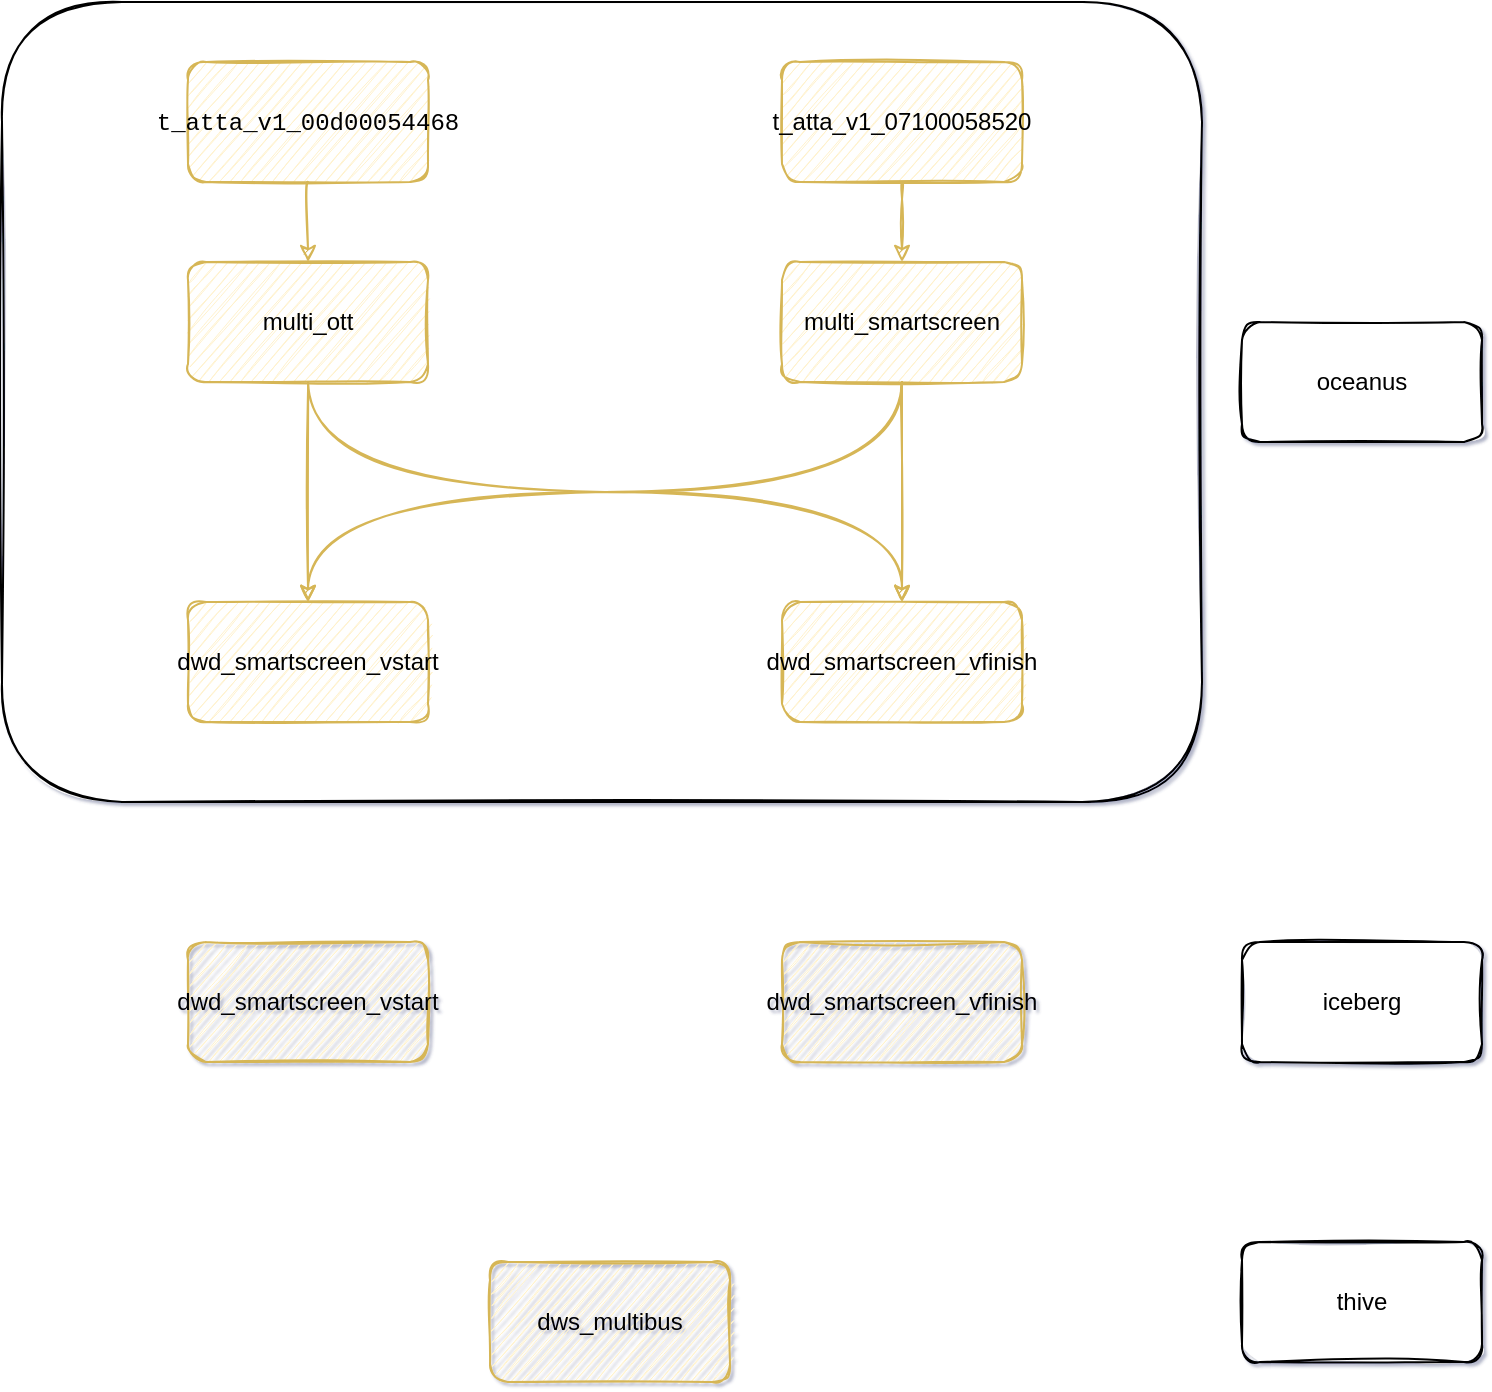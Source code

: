 <mxfile version="18.0.7" type="device"><diagram id="XGq7ZRDI4tb1W0BiQnJn" name="第 1 页"><mxGraphModel dx="1298" dy="834" grid="1" gridSize="10" guides="1" tooltips="1" connect="1" arrows="1" fold="1" page="1" pageScale="1" pageWidth="827" pageHeight="1169" background="#ffffff" math="0" shadow="1"><root><mxCell id="0"/><mxCell id="1" parent="0"/><mxCell id="FwaOlVb60ezt_Vb1DwMq-19" value="" style="rounded=1;whiteSpace=wrap;html=1;labelBackgroundColor=none;sketch=1;fontColor=#000000;" vertex="1" parent="1"><mxGeometry x="50" y="30" width="600" height="400" as="geometry"/></mxCell><mxCell id="FwaOlVb60ezt_Vb1DwMq-8" style="edgeStyle=orthogonalEdgeStyle;rounded=1;orthogonalLoop=1;jettySize=auto;html=1;exitX=0.5;exitY=1;exitDx=0;exitDy=0;sketch=1;curved=1;fillColor=#fff2cc;strokeColor=#d6b656;" edge="1" parent="1" source="FwaOlVb60ezt_Vb1DwMq-1" target="FwaOlVb60ezt_Vb1DwMq-7"><mxGeometry relative="1" as="geometry"/></mxCell><mxCell id="FwaOlVb60ezt_Vb1DwMq-9" style="edgeStyle=orthogonalEdgeStyle;rounded=1;orthogonalLoop=1;jettySize=auto;html=1;exitX=0.5;exitY=1;exitDx=0;exitDy=0;entryX=0.5;entryY=0;entryDx=0;entryDy=0;sketch=1;curved=1;fillColor=#fff2cc;strokeColor=#d6b656;" edge="1" parent="1" source="FwaOlVb60ezt_Vb1DwMq-1" target="FwaOlVb60ezt_Vb1DwMq-6"><mxGeometry relative="1" as="geometry"/></mxCell><mxCell id="FwaOlVb60ezt_Vb1DwMq-1" value="multi_ott" style="rounded=1;whiteSpace=wrap;html=1;sketch=1;fillColor=#fff2cc;strokeColor=#d6b656;" vertex="1" parent="1"><mxGeometry x="143" y="160" width="120" height="60" as="geometry"/></mxCell><mxCell id="FwaOlVb60ezt_Vb1DwMq-10" style="edgeStyle=orthogonalEdgeStyle;rounded=1;orthogonalLoop=1;jettySize=auto;html=1;exitX=0.5;exitY=1;exitDx=0;exitDy=0;sketch=1;curved=1;fillColor=#fff2cc;strokeColor=#d6b656;entryX=0.5;entryY=0;entryDx=0;entryDy=0;" edge="1" parent="1" source="FwaOlVb60ezt_Vb1DwMq-2" target="FwaOlVb60ezt_Vb1DwMq-6"><mxGeometry relative="1" as="geometry"><mxPoint x="240" y="290" as="targetPoint"/></mxGeometry></mxCell><mxCell id="FwaOlVb60ezt_Vb1DwMq-11" style="edgeStyle=orthogonalEdgeStyle;rounded=1;orthogonalLoop=1;jettySize=auto;html=1;exitX=0.5;exitY=1;exitDx=0;exitDy=0;entryX=0.5;entryY=0;entryDx=0;entryDy=0;sketch=1;curved=1;fillColor=#fff2cc;strokeColor=#d6b656;" edge="1" parent="1" source="FwaOlVb60ezt_Vb1DwMq-2" target="FwaOlVb60ezt_Vb1DwMq-7"><mxGeometry relative="1" as="geometry"/></mxCell><mxCell id="FwaOlVb60ezt_Vb1DwMq-2" value="multi_smartscreen" style="rounded=1;whiteSpace=wrap;html=1;sketch=1;fillColor=#fff2cc;strokeColor=#d6b656;" vertex="1" parent="1"><mxGeometry x="440" y="160" width="120" height="60" as="geometry"/></mxCell><mxCell id="FwaOlVb60ezt_Vb1DwMq-13" value="" style="edgeStyle=orthogonalEdgeStyle;rounded=1;orthogonalLoop=1;jettySize=auto;html=1;sketch=1;curved=1;fillColor=#fff2cc;strokeColor=#d6b656;" edge="1" parent="1" source="FwaOlVb60ezt_Vb1DwMq-3" target="FwaOlVb60ezt_Vb1DwMq-2"><mxGeometry relative="1" as="geometry"/></mxCell><mxCell id="FwaOlVb60ezt_Vb1DwMq-3" value="t_atta_v1_07100058520" style="rounded=1;whiteSpace=wrap;html=1;sketch=1;fillColor=#fff2cc;strokeColor=#d6b656;" vertex="1" parent="1"><mxGeometry x="440" y="60" width="120" height="60" as="geometry"/></mxCell><mxCell id="FwaOlVb60ezt_Vb1DwMq-12" value="" style="edgeStyle=orthogonalEdgeStyle;rounded=1;orthogonalLoop=1;jettySize=auto;html=1;sketch=1;curved=1;fillColor=#fff2cc;strokeColor=#d6b656;" edge="1" parent="1" source="FwaOlVb60ezt_Vb1DwMq-4" target="FwaOlVb60ezt_Vb1DwMq-1"><mxGeometry relative="1" as="geometry"/></mxCell><mxCell id="FwaOlVb60ezt_Vb1DwMq-4" value="&lt;div style=&quot;font-family: Menlo, Monaco, &amp;quot;Courier New&amp;quot;, monospace; line-height: 18px;&quot;&gt;t_atta_v1_00d00054468&lt;/div&gt;" style="rounded=1;whiteSpace=wrap;html=1;sketch=1;fillColor=#fff2cc;strokeColor=#d6b656;" vertex="1" parent="1"><mxGeometry x="143" y="60" width="120" height="60" as="geometry"/></mxCell><mxCell id="FwaOlVb60ezt_Vb1DwMq-6" value="dwd_smartscreen_vstart" style="rounded=1;whiteSpace=wrap;html=1;sketch=1;fillColor=#fff2cc;strokeColor=#d6b656;" vertex="1" parent="1"><mxGeometry x="143" y="330" width="120" height="60" as="geometry"/></mxCell><mxCell id="FwaOlVb60ezt_Vb1DwMq-7" value="dwd_smartscreen_vfinish" style="rounded=1;whiteSpace=wrap;html=1;sketch=1;fillColor=#fff2cc;strokeColor=#d6b656;" vertex="1" parent="1"><mxGeometry x="440" y="330" width="120" height="60" as="geometry"/></mxCell><mxCell id="FwaOlVb60ezt_Vb1DwMq-15" value="oceanus" style="rounded=1;whiteSpace=wrap;html=1;labelBackgroundColor=none;sketch=1;fontColor=#000000;" vertex="1" parent="1"><mxGeometry x="670" y="190" width="120" height="60" as="geometry"/></mxCell><mxCell id="FwaOlVb60ezt_Vb1DwMq-16" value="iceberg" style="rounded=1;whiteSpace=wrap;html=1;labelBackgroundColor=none;sketch=1;fontColor=#000000;" vertex="1" parent="1"><mxGeometry x="670" y="500" width="120" height="60" as="geometry"/></mxCell><mxCell id="FwaOlVb60ezt_Vb1DwMq-17" value="dwd_smartscreen_vstart" style="rounded=1;whiteSpace=wrap;html=1;sketch=1;fillColor=#fff2cc;strokeColor=#d6b656;" vertex="1" parent="1"><mxGeometry x="143" y="500" width="120" height="60" as="geometry"/></mxCell><mxCell id="FwaOlVb60ezt_Vb1DwMq-18" value="dwd_smartscreen_vfinish" style="rounded=1;whiteSpace=wrap;html=1;sketch=1;fillColor=#fff2cc;strokeColor=#d6b656;" vertex="1" parent="1"><mxGeometry x="440" y="500" width="120" height="60" as="geometry"/></mxCell><mxCell id="FwaOlVb60ezt_Vb1DwMq-20" value="thive" style="rounded=1;whiteSpace=wrap;html=1;labelBackgroundColor=none;sketch=1;fontColor=#000000;" vertex="1" parent="1"><mxGeometry x="670" y="650" width="120" height="60" as="geometry"/></mxCell><mxCell id="FwaOlVb60ezt_Vb1DwMq-21" value="dws_multibus" style="rounded=1;whiteSpace=wrap;html=1;sketch=1;fillColor=#fff2cc;strokeColor=#d6b656;" vertex="1" parent="1"><mxGeometry x="294" y="660" width="120" height="60" as="geometry"/></mxCell></root></mxGraphModel></diagram></mxfile>